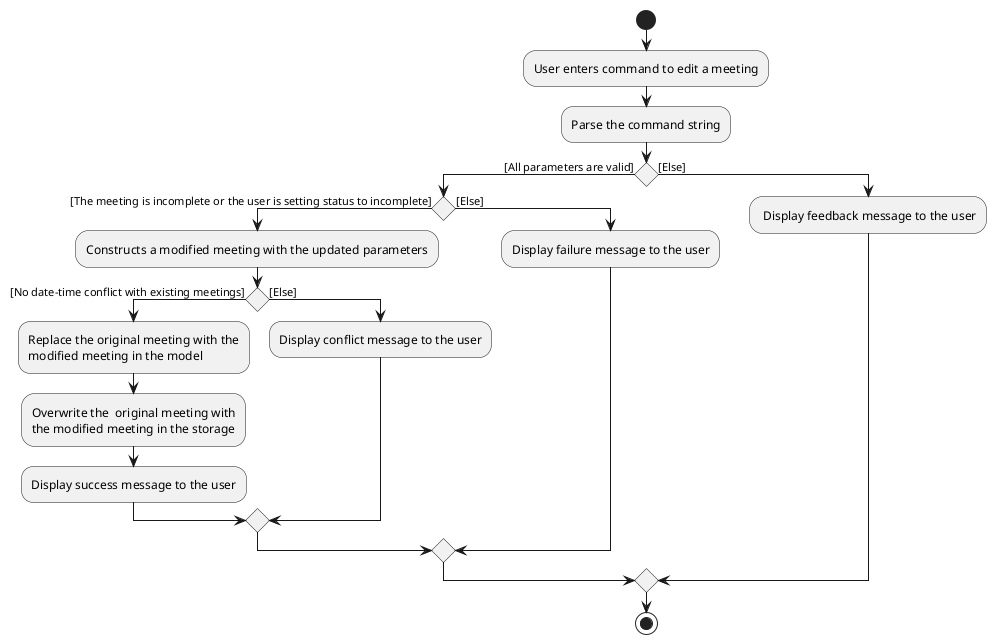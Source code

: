 @startuml
start
:User enters command to edit a meeting;

:Parse the command string;

if () then ([All parameters are valid])
    if () then ([The meeting is incomplete or the user is setting status to incomplete])
        :Constructs a modified meeting with the updated parameters;
        if () then ([No date-time conflict with existing meetings])
            :Replace the original meeting with the
            modified meeting in the model;
            :Overwrite the  original meeting with
            the modified meeting in the storage;
            :Display success message to the user;
        else ([Else])
            :Display conflict message to the user;
        endif
    else ([Else])
        :Display failure message to the user;
    endif

else ([Else])
    : Display feedback message to the user;
endif
stop
'    stop
@enduml
